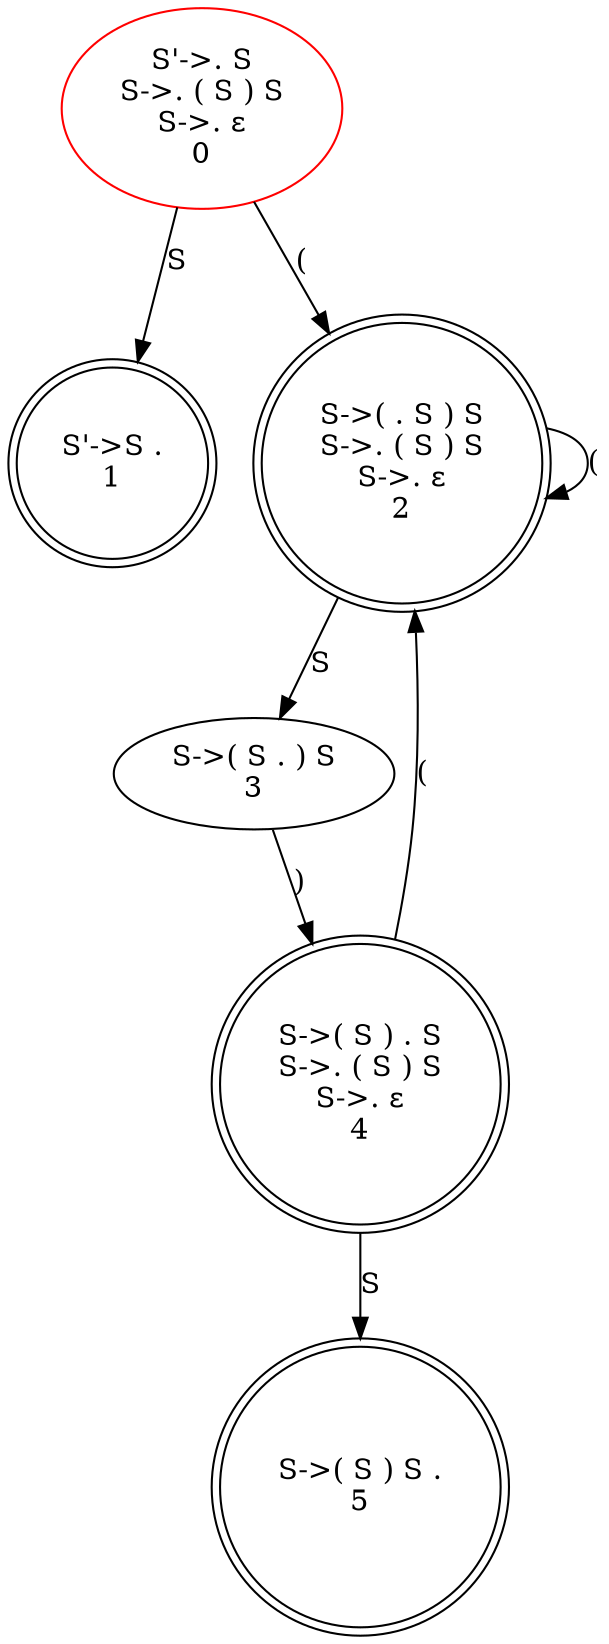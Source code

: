 digraph G {
	0 [label="S'->. S
S->. ( S ) S
S->. ε
0" color=red]
	1 [label="S'->S .
1" color=black shape=doublecircle]
	2 [label="S->( . S ) S
S->. ( S ) S
S->. ε
2" color=black shape=doublecircle]
	3 [label="S->( S . ) S
3" color=black]
	4 [label="S->( S ) . S
S->. ( S ) S
S->. ε
4" color=black shape=doublecircle]
	5 [label="S->( S ) S .
5" color=black shape=doublecircle]
	0 -> 1 [label=S]
	0 -> 2 [label="("]
	2 -> 3 [label=S]
	2 -> 2 [label="("]
	3 -> 4 [label=")"]
	4 -> 5 [label=S]
	4 -> 2 [label="("]
}
